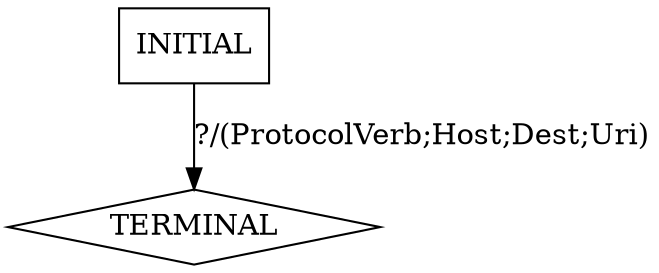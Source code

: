 digraph G {
  0 [label="INITIAL",shape=box];
  1 [label="TERMINAL",shape=diamond];
0->1  [label="?/(ProtocolVerb;Host;Dest;Uri)"]
}
